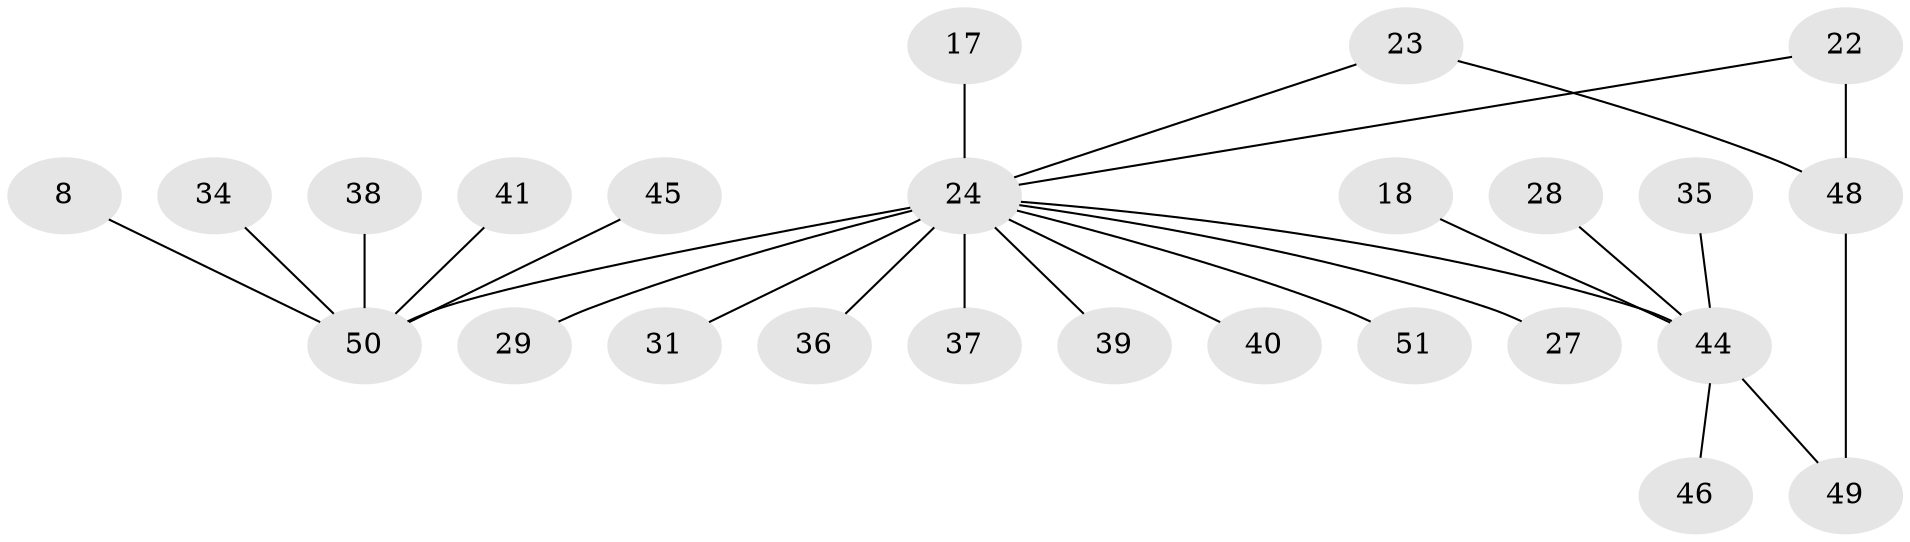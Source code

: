 // original degree distribution, {2: 0.29411764705882354, 21: 0.0196078431372549, 9: 0.0196078431372549, 6: 0.0196078431372549, 5: 0.0392156862745098, 1: 0.43137254901960786, 3: 0.11764705882352941, 4: 0.058823529411764705}
// Generated by graph-tools (version 1.1) at 2025/48/03/09/25 04:48:01]
// undirected, 25 vertices, 26 edges
graph export_dot {
graph [start="1"]
  node [color=gray90,style=filled];
  8;
  17;
  18;
  22;
  23 [super="+12"];
  24 [super="+5+13+2+9"];
  27;
  28;
  29;
  31 [super="+25"];
  34;
  35;
  36 [super="+33"];
  37 [super="+10"];
  38;
  39;
  40;
  41;
  44 [super="+16"];
  45;
  46;
  48 [super="+26"];
  49 [super="+30+42+43+47"];
  50 [super="+32+19"];
  51;
  8 -- 50;
  17 -- 24;
  18 -- 44;
  22 -- 48 [weight=2];
  22 -- 24;
  23 -- 48;
  23 -- 24;
  24 -- 40;
  24 -- 44 [weight=4];
  24 -- 50 [weight=6];
  24 -- 37;
  24 -- 39;
  24 -- 51;
  24 -- 27;
  24 -- 29;
  24 -- 31 [weight=2];
  24 -- 36;
  28 -- 44;
  34 -- 50;
  35 -- 44;
  38 -- 50;
  41 -- 50;
  44 -- 46;
  44 -- 49 [weight=2];
  45 -- 50;
  48 -- 49 [weight=2];
}
